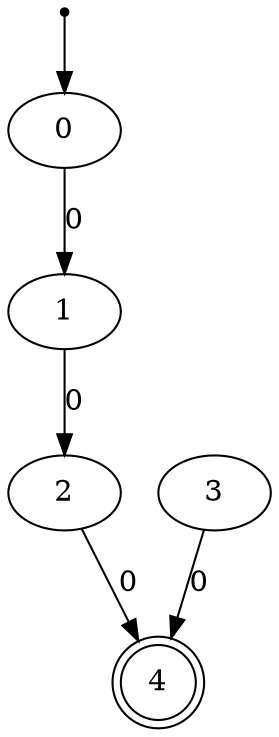 digraph{
inic[shape=point];
inic->0;
0->1 [label="0"];
1->2 [label="0"];
2->4 [label="0"];
3->4 [label="0"];
4[shape=doublecircle];
}